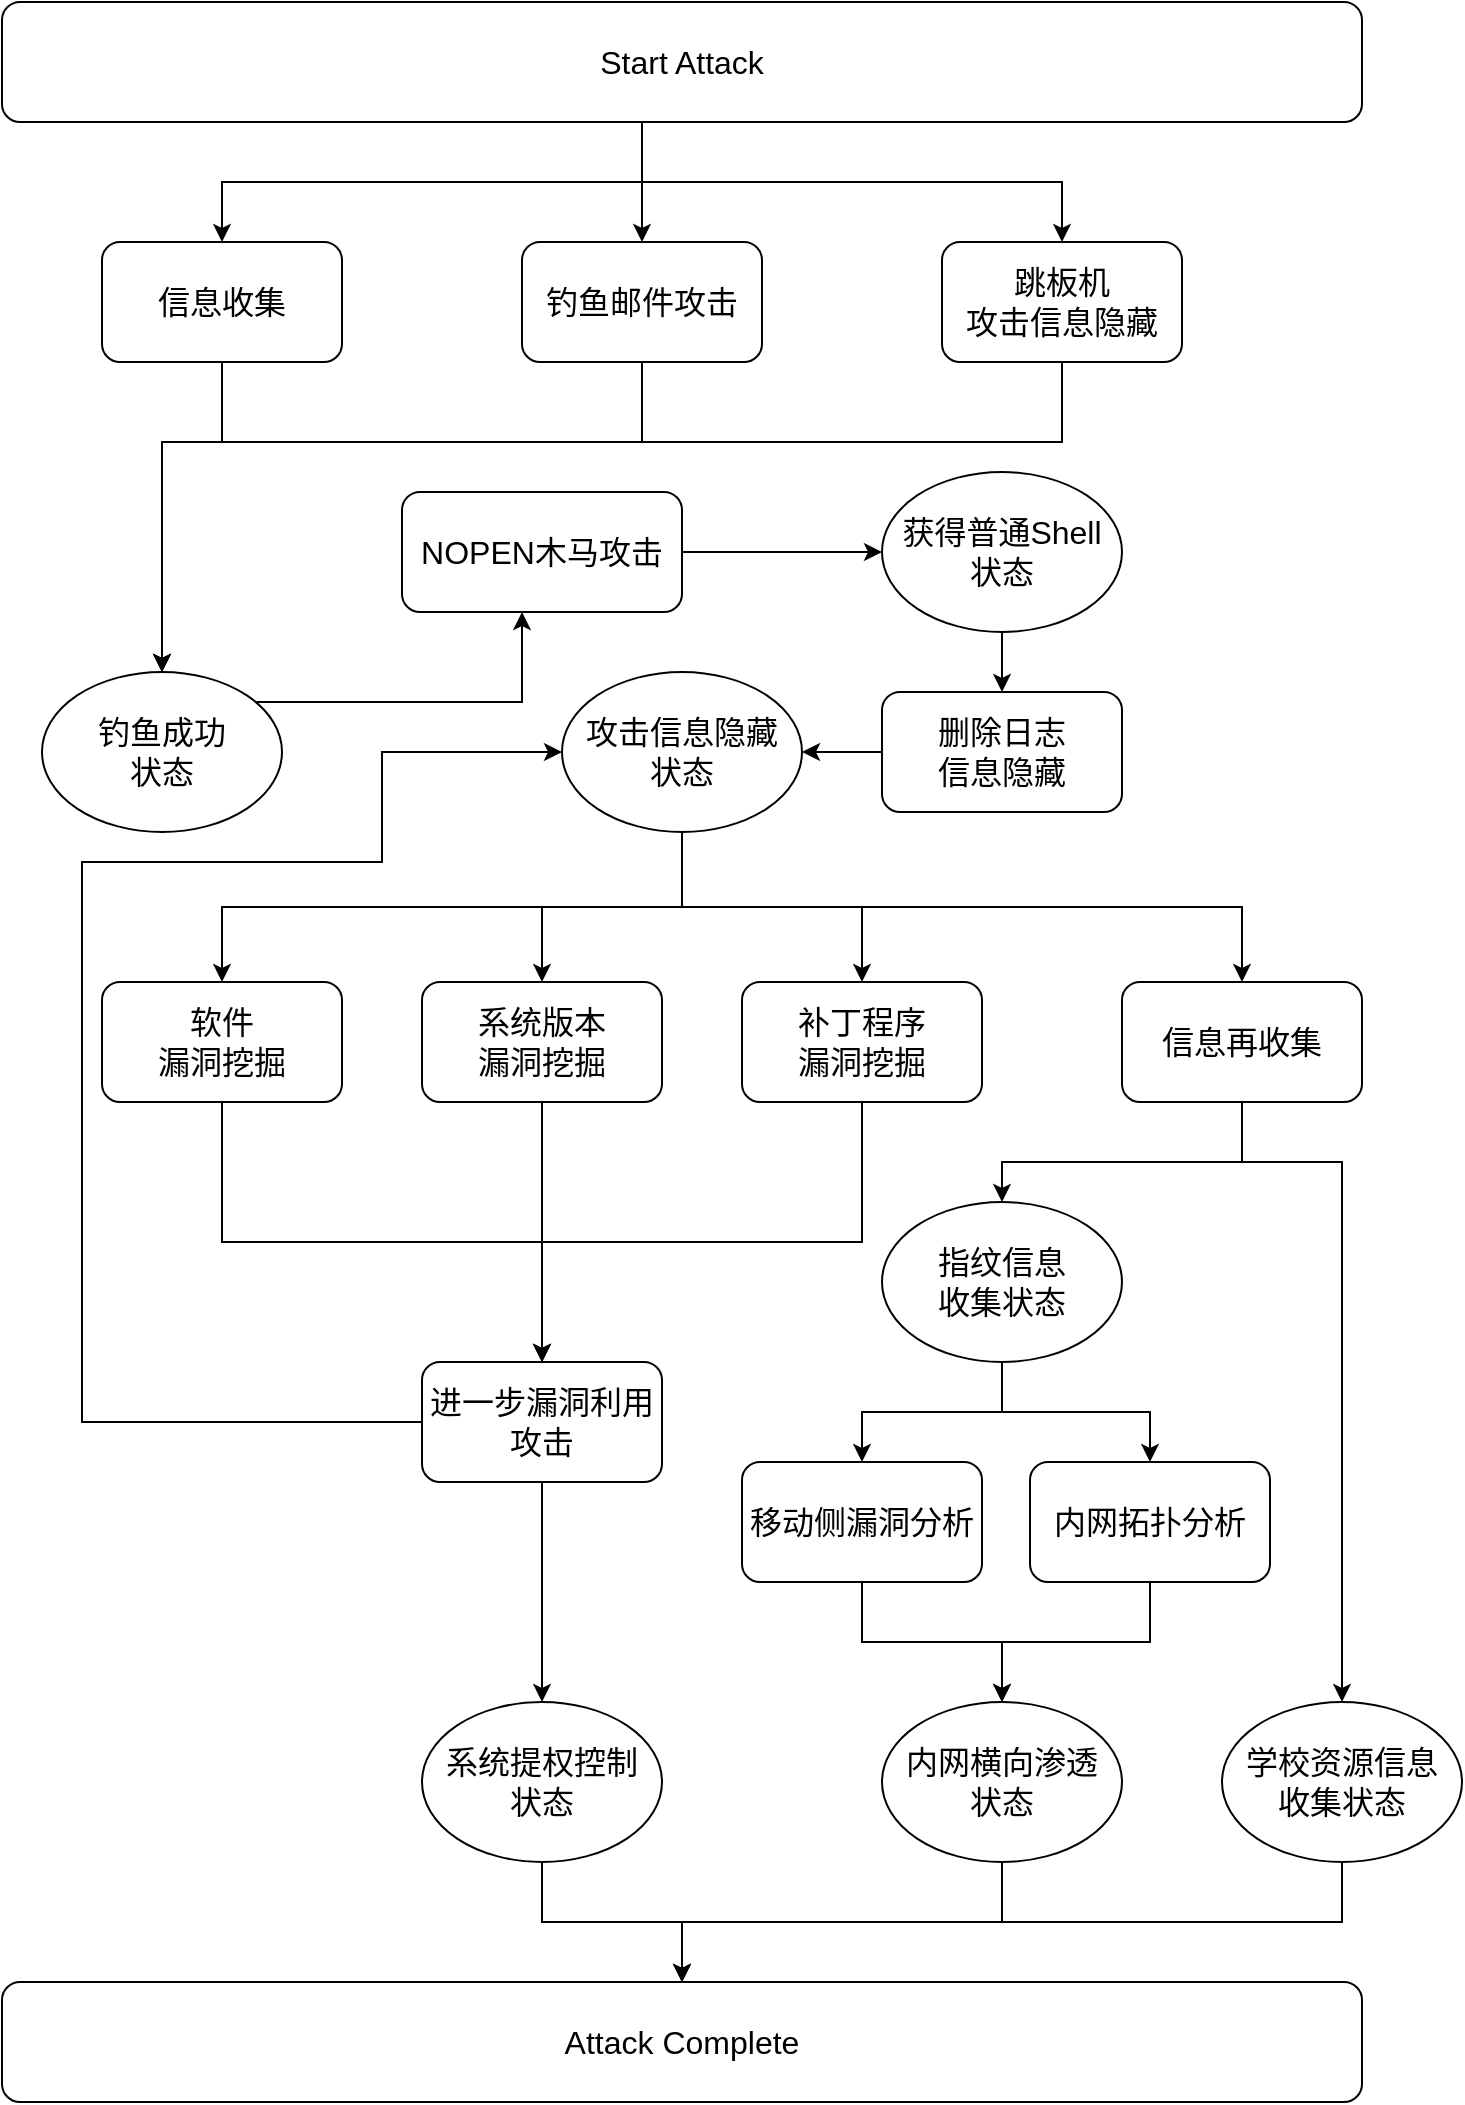 <mxfile version="21.1.1" type="github">
  <diagram name="第 1 页" id="vg8Pi77jVrfhHBEd_4W4">
    <mxGraphModel dx="2228" dy="733" grid="1" gridSize="10" guides="1" tooltips="1" connect="1" arrows="1" fold="1" page="1" pageScale="1" pageWidth="827" pageHeight="1169" math="0" shadow="0">
      <root>
        <mxCell id="0" />
        <mxCell id="1" parent="0" />
        <mxCell id="5A_43yuYMy5v_xUes0EE-41" value="" style="edgeStyle=orthogonalEdgeStyle;rounded=0;orthogonalLoop=1;jettySize=auto;html=1;" edge="1" parent="1" source="5A_43yuYMy5v_xUes0EE-8" target="5A_43yuYMy5v_xUes0EE-28">
          <mxGeometry relative="1" as="geometry" />
        </mxCell>
        <mxCell id="5A_43yuYMy5v_xUes0EE-8" value="&lt;font style=&quot;font-size: 16px;&quot;&gt;获得普通Shell&lt;br&gt;状态&lt;br&gt;&lt;/font&gt;" style="ellipse;whiteSpace=wrap;html=1;" vertex="1" parent="1">
          <mxGeometry x="280" y="295" width="120" height="80" as="geometry" />
        </mxCell>
        <mxCell id="5A_43yuYMy5v_xUes0EE-55" style="edgeStyle=orthogonalEdgeStyle;rounded=0;orthogonalLoop=1;jettySize=auto;html=1;exitX=0.5;exitY=1;exitDx=0;exitDy=0;entryX=0.5;entryY=0;entryDx=0;entryDy=0;" edge="1" parent="1" source="5A_43yuYMy5v_xUes0EE-10" target="5A_43yuYMy5v_xUes0EE-50">
          <mxGeometry relative="1" as="geometry" />
        </mxCell>
        <mxCell id="5A_43yuYMy5v_xUes0EE-57" style="edgeStyle=orthogonalEdgeStyle;rounded=0;orthogonalLoop=1;jettySize=auto;html=1;exitX=0.5;exitY=1;exitDx=0;exitDy=0;entryX=0.5;entryY=0;entryDx=0;entryDy=0;" edge="1" parent="1" source="5A_43yuYMy5v_xUes0EE-10" target="5A_43yuYMy5v_xUes0EE-56">
          <mxGeometry relative="1" as="geometry" />
        </mxCell>
        <mxCell id="5A_43yuYMy5v_xUes0EE-10" value="&lt;font style=&quot;font-size: 16px;&quot;&gt;指纹信息&lt;br&gt;收集状态&lt;br&gt;&lt;/font&gt;" style="ellipse;whiteSpace=wrap;html=1;" vertex="1" parent="1">
          <mxGeometry x="280" y="660" width="120" height="80" as="geometry" />
        </mxCell>
        <mxCell id="5A_43yuYMy5v_xUes0EE-75" style="edgeStyle=orthogonalEdgeStyle;rounded=0;orthogonalLoop=1;jettySize=auto;html=1;exitX=0.5;exitY=1;exitDx=0;exitDy=0;entryX=0.5;entryY=0;entryDx=0;entryDy=0;" edge="1" parent="1" source="5A_43yuYMy5v_xUes0EE-12" target="5A_43yuYMy5v_xUes0EE-71">
          <mxGeometry relative="1" as="geometry" />
        </mxCell>
        <mxCell id="5A_43yuYMy5v_xUes0EE-12" value="&lt;font style=&quot;font-size: 16px;&quot;&gt;系统提权控制&lt;br&gt;状态&lt;br&gt;&lt;/font&gt;" style="ellipse;whiteSpace=wrap;html=1;" vertex="1" parent="1">
          <mxGeometry x="50" y="910" width="120" height="80" as="geometry" />
        </mxCell>
        <mxCell id="5A_43yuYMy5v_xUes0EE-68" style="edgeStyle=orthogonalEdgeStyle;rounded=0;orthogonalLoop=1;jettySize=auto;html=1;entryX=0.5;entryY=0;entryDx=0;entryDy=0;" edge="1" parent="1" source="5A_43yuYMy5v_xUes0EE-14" target="5A_43yuYMy5v_xUes0EE-19">
          <mxGeometry relative="1" as="geometry">
            <Array as="points">
              <mxPoint x="160" y="280" />
              <mxPoint x="-80" y="280" />
            </Array>
          </mxGeometry>
        </mxCell>
        <mxCell id="5A_43yuYMy5v_xUes0EE-14" value="&lt;font style=&quot;font-size: 16px;&quot;&gt;钓鱼邮件攻击&lt;/font&gt;" style="rounded=1;whiteSpace=wrap;html=1;" vertex="1" parent="1">
          <mxGeometry x="100" y="180" width="120" height="60" as="geometry" />
        </mxCell>
        <mxCell id="5A_43yuYMy5v_xUes0EE-69" style="edgeStyle=orthogonalEdgeStyle;rounded=0;orthogonalLoop=1;jettySize=auto;html=1;exitX=0.5;exitY=1;exitDx=0;exitDy=0;entryX=0.5;entryY=0;entryDx=0;entryDy=0;" edge="1" parent="1" source="5A_43yuYMy5v_xUes0EE-17" target="5A_43yuYMy5v_xUes0EE-19">
          <mxGeometry relative="1" as="geometry">
            <Array as="points">
              <mxPoint x="370" y="280" />
              <mxPoint x="-80" y="280" />
            </Array>
          </mxGeometry>
        </mxCell>
        <mxCell id="5A_43yuYMy5v_xUes0EE-17" value="&lt;font style=&quot;font-size: 16px;&quot;&gt;跳板机&lt;br&gt;攻击信息隐藏&lt;/font&gt;" style="rounded=1;whiteSpace=wrap;html=1;" vertex="1" parent="1">
          <mxGeometry x="310" y="180" width="120" height="60" as="geometry" />
        </mxCell>
        <mxCell id="5A_43yuYMy5v_xUes0EE-67" style="edgeStyle=orthogonalEdgeStyle;rounded=0;orthogonalLoop=1;jettySize=auto;html=1;exitX=0.5;exitY=1;exitDx=0;exitDy=0;entryX=0.5;entryY=0;entryDx=0;entryDy=0;" edge="1" parent="1" source="5A_43yuYMy5v_xUes0EE-18" target="5A_43yuYMy5v_xUes0EE-19">
          <mxGeometry relative="1" as="geometry">
            <Array as="points">
              <mxPoint x="-50" y="280" />
              <mxPoint x="-80" y="280" />
            </Array>
          </mxGeometry>
        </mxCell>
        <mxCell id="5A_43yuYMy5v_xUes0EE-18" value="&lt;font style=&quot;font-size: 16px;&quot;&gt;信息收集&lt;/font&gt;" style="rounded=1;whiteSpace=wrap;html=1;" vertex="1" parent="1">
          <mxGeometry x="-110" y="180" width="120" height="60" as="geometry" />
        </mxCell>
        <mxCell id="5A_43yuYMy5v_xUes0EE-39" value="" style="edgeStyle=orthogonalEdgeStyle;rounded=0;orthogonalLoop=1;jettySize=auto;html=1;" edge="1" parent="1" source="5A_43yuYMy5v_xUes0EE-19" target="5A_43yuYMy5v_xUes0EE-21">
          <mxGeometry relative="1" as="geometry">
            <Array as="points">
              <mxPoint x="100" y="410" />
            </Array>
          </mxGeometry>
        </mxCell>
        <mxCell id="5A_43yuYMy5v_xUes0EE-19" value="&lt;font style=&quot;font-size: 16px;&quot;&gt;钓鱼成功&lt;br&gt;状态&lt;br&gt;&lt;/font&gt;" style="ellipse;whiteSpace=wrap;html=1;" vertex="1" parent="1">
          <mxGeometry x="-140" y="395" width="120" height="80" as="geometry" />
        </mxCell>
        <mxCell id="5A_43yuYMy5v_xUes0EE-40" value="" style="edgeStyle=orthogonalEdgeStyle;rounded=0;orthogonalLoop=1;jettySize=auto;html=1;" edge="1" parent="1" source="5A_43yuYMy5v_xUes0EE-21" target="5A_43yuYMy5v_xUes0EE-8">
          <mxGeometry relative="1" as="geometry" />
        </mxCell>
        <mxCell id="5A_43yuYMy5v_xUes0EE-21" value="&lt;font style=&quot;font-size: 16px;&quot;&gt;NOPEN木马攻击&lt;/font&gt;" style="rounded=1;whiteSpace=wrap;html=1;" vertex="1" parent="1">
          <mxGeometry x="40" y="305" width="140" height="60" as="geometry" />
        </mxCell>
        <mxCell id="5A_43yuYMy5v_xUes0EE-76" style="edgeStyle=orthogonalEdgeStyle;rounded=0;orthogonalLoop=1;jettySize=auto;html=1;exitX=0.5;exitY=1;exitDx=0;exitDy=0;entryX=0.5;entryY=0;entryDx=0;entryDy=0;" edge="1" parent="1" source="5A_43yuYMy5v_xUes0EE-22" target="5A_43yuYMy5v_xUes0EE-71">
          <mxGeometry relative="1" as="geometry" />
        </mxCell>
        <mxCell id="5A_43yuYMy5v_xUes0EE-22" value="&lt;font style=&quot;font-size: 16px;&quot;&gt;内网横向渗透&lt;br&gt;状态&lt;br&gt;&lt;/font&gt;" style="ellipse;whiteSpace=wrap;html=1;" vertex="1" parent="1">
          <mxGeometry x="280" y="910" width="120" height="80" as="geometry" />
        </mxCell>
        <mxCell id="5A_43yuYMy5v_xUes0EE-46" style="edgeStyle=orthogonalEdgeStyle;rounded=0;orthogonalLoop=1;jettySize=auto;html=1;exitX=0.5;exitY=1;exitDx=0;exitDy=0;entryX=0.5;entryY=0;entryDx=0;entryDy=0;" edge="1" parent="1" source="5A_43yuYMy5v_xUes0EE-23" target="5A_43yuYMy5v_xUes0EE-31">
          <mxGeometry relative="1" as="geometry">
            <Array as="points">
              <mxPoint x="-50" y="680" />
              <mxPoint x="110" y="680" />
            </Array>
          </mxGeometry>
        </mxCell>
        <mxCell id="5A_43yuYMy5v_xUes0EE-23" value="&lt;font style=&quot;font-size: 16px;&quot;&gt;软件&lt;br&gt;漏洞挖掘&lt;/font&gt;" style="rounded=1;whiteSpace=wrap;html=1;" vertex="1" parent="1">
          <mxGeometry x="-110" y="550" width="120" height="60" as="geometry" />
        </mxCell>
        <mxCell id="5A_43yuYMy5v_xUes0EE-48" style="edgeStyle=orthogonalEdgeStyle;rounded=0;orthogonalLoop=1;jettySize=auto;html=1;exitX=0.5;exitY=1;exitDx=0;exitDy=0;entryX=0.5;entryY=0;entryDx=0;entryDy=0;" edge="1" parent="1" source="5A_43yuYMy5v_xUes0EE-24" target="5A_43yuYMy5v_xUes0EE-31">
          <mxGeometry relative="1" as="geometry" />
        </mxCell>
        <mxCell id="5A_43yuYMy5v_xUes0EE-24" value="&lt;font style=&quot;font-size: 16px;&quot;&gt;系统版本&lt;br&gt;漏洞挖掘&lt;/font&gt;" style="rounded=1;whiteSpace=wrap;html=1;" vertex="1" parent="1">
          <mxGeometry x="50" y="550" width="120" height="60" as="geometry" />
        </mxCell>
        <mxCell id="5A_43yuYMy5v_xUes0EE-49" style="edgeStyle=orthogonalEdgeStyle;rounded=0;orthogonalLoop=1;jettySize=auto;html=1;exitX=0.5;exitY=1;exitDx=0;exitDy=0;entryX=0.5;entryY=0;entryDx=0;entryDy=0;" edge="1" parent="1" source="5A_43yuYMy5v_xUes0EE-25" target="5A_43yuYMy5v_xUes0EE-31">
          <mxGeometry relative="1" as="geometry">
            <Array as="points">
              <mxPoint x="270" y="680" />
              <mxPoint x="110" y="680" />
            </Array>
          </mxGeometry>
        </mxCell>
        <mxCell id="5A_43yuYMy5v_xUes0EE-25" value="&lt;font style=&quot;font-size: 16px;&quot;&gt;补丁程序&lt;br&gt;漏洞挖掘&lt;/font&gt;" style="rounded=1;whiteSpace=wrap;html=1;" vertex="1" parent="1">
          <mxGeometry x="210" y="550" width="120" height="60" as="geometry" />
        </mxCell>
        <mxCell id="5A_43yuYMy5v_xUes0EE-61" style="edgeStyle=orthogonalEdgeStyle;rounded=0;orthogonalLoop=1;jettySize=auto;html=1;exitX=0.5;exitY=1;exitDx=0;exitDy=0;entryX=0.5;entryY=0;entryDx=0;entryDy=0;" edge="1" parent="1" source="5A_43yuYMy5v_xUes0EE-26" target="5A_43yuYMy5v_xUes0EE-14">
          <mxGeometry relative="1" as="geometry">
            <Array as="points">
              <mxPoint x="160" y="120" />
            </Array>
          </mxGeometry>
        </mxCell>
        <mxCell id="5A_43yuYMy5v_xUes0EE-62" style="edgeStyle=orthogonalEdgeStyle;rounded=0;orthogonalLoop=1;jettySize=auto;html=1;exitX=0.5;exitY=1;exitDx=0;exitDy=0;entryX=0.5;entryY=0;entryDx=0;entryDy=0;" edge="1" parent="1" source="5A_43yuYMy5v_xUes0EE-26" target="5A_43yuYMy5v_xUes0EE-18">
          <mxGeometry relative="1" as="geometry">
            <Array as="points">
              <mxPoint x="160" y="120" />
              <mxPoint x="160" y="150" />
              <mxPoint x="-50" y="150" />
            </Array>
          </mxGeometry>
        </mxCell>
        <mxCell id="5A_43yuYMy5v_xUes0EE-63" style="edgeStyle=orthogonalEdgeStyle;rounded=0;orthogonalLoop=1;jettySize=auto;html=1;exitX=0.5;exitY=1;exitDx=0;exitDy=0;entryX=0.5;entryY=0;entryDx=0;entryDy=0;" edge="1" parent="1" source="5A_43yuYMy5v_xUes0EE-26" target="5A_43yuYMy5v_xUes0EE-17">
          <mxGeometry relative="1" as="geometry">
            <Array as="points">
              <mxPoint x="160" y="120" />
              <mxPoint x="160" y="150" />
              <mxPoint x="370" y="150" />
              <mxPoint x="370" y="180" />
            </Array>
          </mxGeometry>
        </mxCell>
        <mxCell id="5A_43yuYMy5v_xUes0EE-26" value="&lt;font style=&quot;font-size: 16px;&quot;&gt;Start Attack&lt;/font&gt;" style="rounded=1;whiteSpace=wrap;html=1;" vertex="1" parent="1">
          <mxGeometry x="-160" y="60" width="680" height="60" as="geometry" />
        </mxCell>
        <mxCell id="5A_43yuYMy5v_xUes0EE-42" value="" style="edgeStyle=orthogonalEdgeStyle;rounded=0;orthogonalLoop=1;jettySize=auto;html=1;" edge="1" parent="1" source="5A_43yuYMy5v_xUes0EE-28" target="5A_43yuYMy5v_xUes0EE-29">
          <mxGeometry relative="1" as="geometry" />
        </mxCell>
        <mxCell id="5A_43yuYMy5v_xUes0EE-28" value="&lt;font style=&quot;font-size: 16px;&quot;&gt;删除日志&lt;br&gt;信息隐藏&lt;/font&gt;" style="rounded=1;whiteSpace=wrap;html=1;" vertex="1" parent="1">
          <mxGeometry x="280" y="405" width="120" height="60" as="geometry" />
        </mxCell>
        <mxCell id="5A_43yuYMy5v_xUes0EE-43" style="edgeStyle=orthogonalEdgeStyle;rounded=0;orthogonalLoop=1;jettySize=auto;html=1;entryX=0.5;entryY=0;entryDx=0;entryDy=0;" edge="1" parent="1" source="5A_43yuYMy5v_xUes0EE-29" target="5A_43yuYMy5v_xUes0EE-24">
          <mxGeometry relative="1" as="geometry" />
        </mxCell>
        <mxCell id="5A_43yuYMy5v_xUes0EE-44" style="edgeStyle=orthogonalEdgeStyle;rounded=0;orthogonalLoop=1;jettySize=auto;html=1;exitX=0.5;exitY=1;exitDx=0;exitDy=0;entryX=0.5;entryY=0;entryDx=0;entryDy=0;" edge="1" parent="1" source="5A_43yuYMy5v_xUes0EE-29" target="5A_43yuYMy5v_xUes0EE-23">
          <mxGeometry relative="1" as="geometry" />
        </mxCell>
        <mxCell id="5A_43yuYMy5v_xUes0EE-45" style="edgeStyle=orthogonalEdgeStyle;rounded=0;orthogonalLoop=1;jettySize=auto;html=1;exitX=0.5;exitY=1;exitDx=0;exitDy=0;entryX=0.5;entryY=0;entryDx=0;entryDy=0;" edge="1" parent="1" source="5A_43yuYMy5v_xUes0EE-29" target="5A_43yuYMy5v_xUes0EE-25">
          <mxGeometry relative="1" as="geometry" />
        </mxCell>
        <mxCell id="5A_43yuYMy5v_xUes0EE-52" style="edgeStyle=orthogonalEdgeStyle;rounded=0;orthogonalLoop=1;jettySize=auto;html=1;exitX=0.5;exitY=1;exitDx=0;exitDy=0;entryX=0.5;entryY=0;entryDx=0;entryDy=0;" edge="1" parent="1" source="5A_43yuYMy5v_xUes0EE-29" target="5A_43yuYMy5v_xUes0EE-51">
          <mxGeometry relative="1" as="geometry" />
        </mxCell>
        <mxCell id="5A_43yuYMy5v_xUes0EE-29" value="&lt;font style=&quot;font-size: 16px;&quot;&gt;攻击信息隐藏&lt;br&gt;状态&lt;br&gt;&lt;/font&gt;" style="ellipse;whiteSpace=wrap;html=1;" vertex="1" parent="1">
          <mxGeometry x="120" y="395" width="120" height="80" as="geometry" />
        </mxCell>
        <mxCell id="5A_43yuYMy5v_xUes0EE-77" style="edgeStyle=orthogonalEdgeStyle;rounded=0;orthogonalLoop=1;jettySize=auto;html=1;exitX=0.5;exitY=1;exitDx=0;exitDy=0;entryX=0.5;entryY=0;entryDx=0;entryDy=0;" edge="1" parent="1" source="5A_43yuYMy5v_xUes0EE-30" target="5A_43yuYMy5v_xUes0EE-71">
          <mxGeometry relative="1" as="geometry" />
        </mxCell>
        <mxCell id="5A_43yuYMy5v_xUes0EE-30" value="&lt;font style=&quot;font-size: 16px;&quot;&gt;学校资源信息&lt;br&gt;收集状态&lt;br&gt;&lt;/font&gt;" style="ellipse;whiteSpace=wrap;html=1;" vertex="1" parent="1">
          <mxGeometry x="450" y="910" width="120" height="80" as="geometry" />
        </mxCell>
        <mxCell id="5A_43yuYMy5v_xUes0EE-60" style="edgeStyle=orthogonalEdgeStyle;rounded=0;orthogonalLoop=1;jettySize=auto;html=1;exitX=0.5;exitY=1;exitDx=0;exitDy=0;entryX=0.5;entryY=0;entryDx=0;entryDy=0;" edge="1" parent="1" source="5A_43yuYMy5v_xUes0EE-31" target="5A_43yuYMy5v_xUes0EE-12">
          <mxGeometry relative="1" as="geometry" />
        </mxCell>
        <mxCell id="5A_43yuYMy5v_xUes0EE-70" style="edgeStyle=orthogonalEdgeStyle;rounded=0;orthogonalLoop=1;jettySize=auto;html=1;exitX=0;exitY=0.5;exitDx=0;exitDy=0;entryX=0;entryY=0.5;entryDx=0;entryDy=0;" edge="1" parent="1" source="5A_43yuYMy5v_xUes0EE-31" target="5A_43yuYMy5v_xUes0EE-29">
          <mxGeometry relative="1" as="geometry">
            <Array as="points">
              <mxPoint x="-120" y="770" />
              <mxPoint x="-120" y="490" />
              <mxPoint x="30" y="490" />
              <mxPoint x="30" y="435" />
            </Array>
          </mxGeometry>
        </mxCell>
        <mxCell id="5A_43yuYMy5v_xUes0EE-31" value="&lt;font style=&quot;font-size: 16px;&quot;&gt;进一步漏洞利用&lt;br&gt;攻击&lt;/font&gt;" style="rounded=1;whiteSpace=wrap;html=1;" vertex="1" parent="1">
          <mxGeometry x="50" y="740" width="120" height="60" as="geometry" />
        </mxCell>
        <mxCell id="5A_43yuYMy5v_xUes0EE-58" style="edgeStyle=orthogonalEdgeStyle;rounded=0;orthogonalLoop=1;jettySize=auto;html=1;exitX=0.5;exitY=1;exitDx=0;exitDy=0;entryX=0.5;entryY=0;entryDx=0;entryDy=0;" edge="1" parent="1" source="5A_43yuYMy5v_xUes0EE-50" target="5A_43yuYMy5v_xUes0EE-22">
          <mxGeometry relative="1" as="geometry" />
        </mxCell>
        <mxCell id="5A_43yuYMy5v_xUes0EE-50" value="&lt;font style=&quot;font-size: 16px;&quot;&gt;移动侧漏洞分析&lt;/font&gt;" style="rounded=1;whiteSpace=wrap;html=1;" vertex="1" parent="1">
          <mxGeometry x="210" y="790" width="120" height="60" as="geometry" />
        </mxCell>
        <mxCell id="5A_43yuYMy5v_xUes0EE-53" style="edgeStyle=orthogonalEdgeStyle;rounded=0;orthogonalLoop=1;jettySize=auto;html=1;exitX=0.5;exitY=1;exitDx=0;exitDy=0;entryX=0.5;entryY=0;entryDx=0;entryDy=0;" edge="1" parent="1" source="5A_43yuYMy5v_xUes0EE-51" target="5A_43yuYMy5v_xUes0EE-10">
          <mxGeometry relative="1" as="geometry">
            <Array as="points">
              <mxPoint x="460" y="640" />
              <mxPoint x="340" y="640" />
            </Array>
          </mxGeometry>
        </mxCell>
        <mxCell id="5A_43yuYMy5v_xUes0EE-54" style="edgeStyle=orthogonalEdgeStyle;rounded=0;orthogonalLoop=1;jettySize=auto;html=1;exitX=0.5;exitY=1;exitDx=0;exitDy=0;entryX=0.5;entryY=0;entryDx=0;entryDy=0;" edge="1" parent="1" source="5A_43yuYMy5v_xUes0EE-51" target="5A_43yuYMy5v_xUes0EE-30">
          <mxGeometry relative="1" as="geometry">
            <Array as="points">
              <mxPoint x="460" y="640" />
              <mxPoint x="510" y="640" />
            </Array>
          </mxGeometry>
        </mxCell>
        <mxCell id="5A_43yuYMy5v_xUes0EE-51" value="&lt;font style=&quot;font-size: 16px;&quot;&gt;信息再收集&lt;/font&gt;" style="rounded=1;whiteSpace=wrap;html=1;" vertex="1" parent="1">
          <mxGeometry x="400" y="550" width="120" height="60" as="geometry" />
        </mxCell>
        <mxCell id="5A_43yuYMy5v_xUes0EE-59" style="edgeStyle=orthogonalEdgeStyle;rounded=0;orthogonalLoop=1;jettySize=auto;html=1;exitX=0.5;exitY=1;exitDx=0;exitDy=0;entryX=0.5;entryY=0;entryDx=0;entryDy=0;" edge="1" parent="1" source="5A_43yuYMy5v_xUes0EE-56" target="5A_43yuYMy5v_xUes0EE-22">
          <mxGeometry relative="1" as="geometry" />
        </mxCell>
        <mxCell id="5A_43yuYMy5v_xUes0EE-56" value="&lt;font style=&quot;font-size: 16px;&quot;&gt;内网拓扑分析&lt;/font&gt;" style="rounded=1;whiteSpace=wrap;html=1;" vertex="1" parent="1">
          <mxGeometry x="354" y="790" width="120" height="60" as="geometry" />
        </mxCell>
        <mxCell id="5A_43yuYMy5v_xUes0EE-71" value="&lt;font style=&quot;font-size: 16px;&quot;&gt;Attack Complete&lt;/font&gt;" style="rounded=1;whiteSpace=wrap;html=1;" vertex="1" parent="1">
          <mxGeometry x="-160" y="1050" width="680" height="60" as="geometry" />
        </mxCell>
      </root>
    </mxGraphModel>
  </diagram>
</mxfile>
